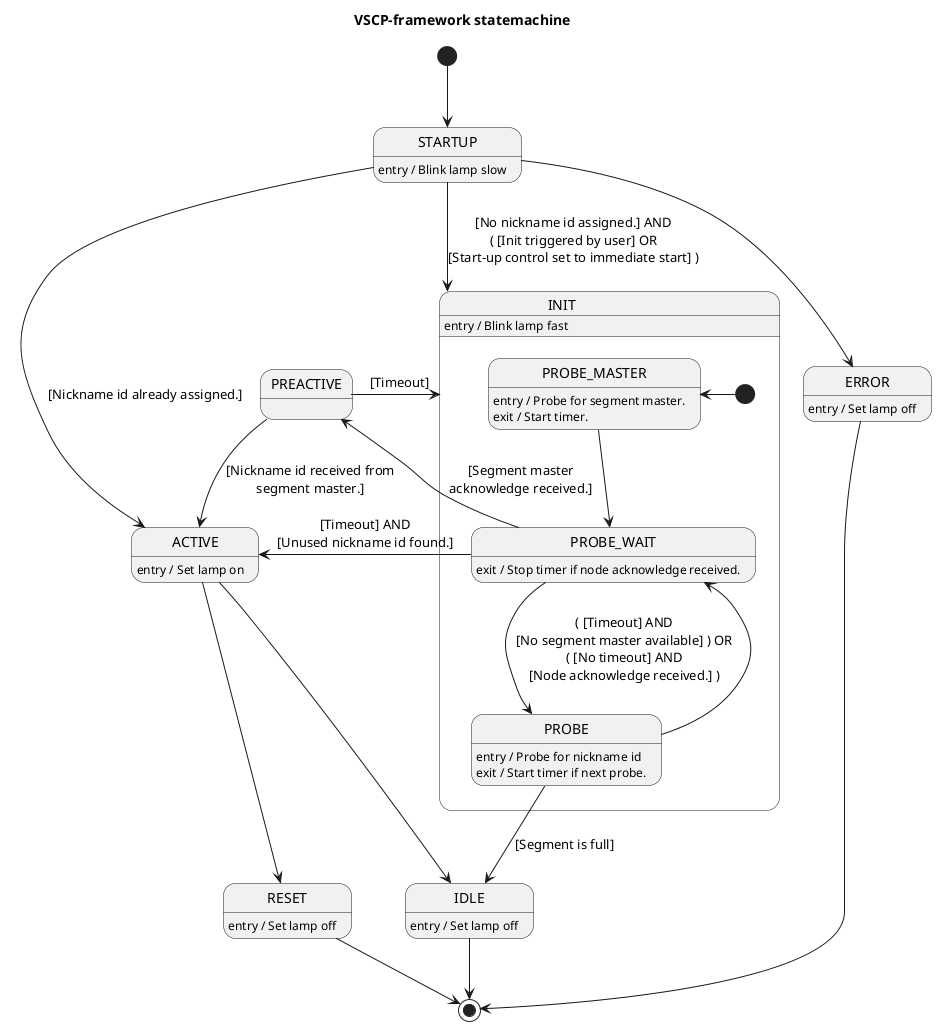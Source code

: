 @startuml

title VSCP-framework statemachine

state STARTUP: entry / Blink lamp slow
state INIT: entry / Blink lamp fast
state PREACTIVE
state ACTIVE: entry / Set lamp on
state IDLE: entry / Set lamp off
state RESET: entry / Set lamp off
state ERROR: entry / Set lamp off

[*] --> STARTUP

STARTUP --> INIT: [No nickname id assigned.] AND\n( [Init triggered by user] OR\n[Start-up control set to immediate start] )
STARTUP --> ACTIVE: [Nickname id already assigned.]
STARTUP --> ERROR

state INIT {

    state PROBE_MASTER: entry / Probe for segment master.\nexit / Start timer.
    state PROBE_WAIT: exit / Stop timer if node acknowledge received.
    state PROBE: entry / Probe for nickname id\nexit / Start timer if next probe.

    [*] -l-> PROBE_MASTER
    
    PROBE_MASTER --> PROBE_WAIT
    
    PROBE_WAIT --> PROBE: ( [Timeout] AND\n[No segment master available] ) OR\n( [No timeout] AND\n[Node acknowledge received.] )
    PROBE_WAIT --> PREACTIVE: [Segment master\nacknowledge received.]
    PROBE_WAIT -> ACTIVE: [Timeout] AND\n[Unused nickname id found.]
    
    PROBE --> IDLE: [Segment is full]
    PROBE --> PROBE_WAIT
}

PREACTIVE -> INIT: [Timeout]
PREACTIVE --> ACTIVE: [Nickname id received from\nsegment master.]

ACTIVE --> IDLE

ACTIVE --> RESET

IDLE --> [*]

RESET --> [*]

ERROR --> [*]

@enduml
